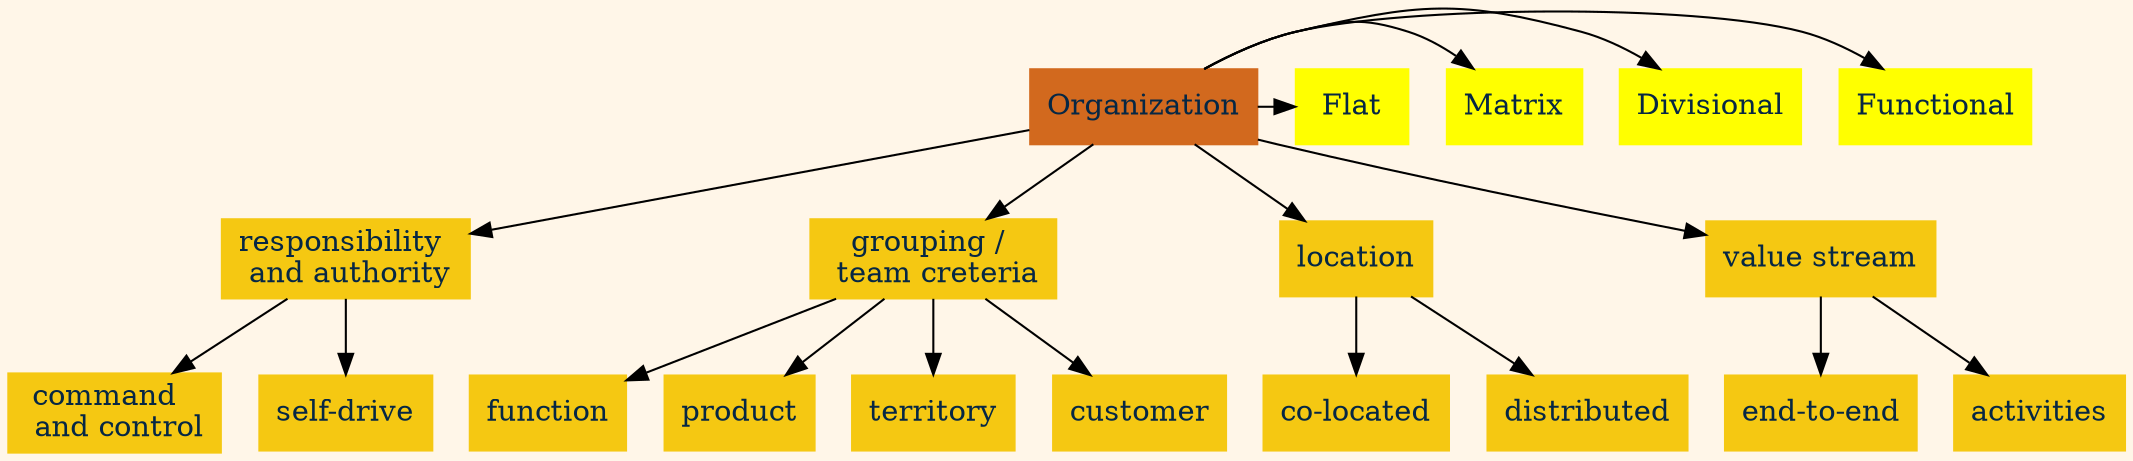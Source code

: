 digraph G {

bgcolor="#FFF6E8"
node[shape=box,style=filled,color="#F5C812" fontcolor="#062744"]
edge[color=black,fontcolor=aliceblue]

Organization [color=chocolate]
Functional, Divisional,Matrix, Flat  [color=yellow]
Organization ->{Functional, Divisional,Matrix, Flat respauthor}

{ rank=same; Functional, Divisional,Matrix, Flat Organization  };
grouping[label="grouping / \n team creteria"]
location [label="location"]
co_located[label="co-located"]
Organization ->{grouping  location valuestream}

grouping->{function product territory customer }

location ->{distributed co_located}

valuestream[label="value stream"]
end_to_end[label="end-to-end"]
respauthor [label="responsibility \n and authority"]
comcontr[label="command  \n and control"]
selfdrive[label="self-drive"]
valuestream ->{activities end_to_end}
respauthor->{comcontr selfdrive}


}